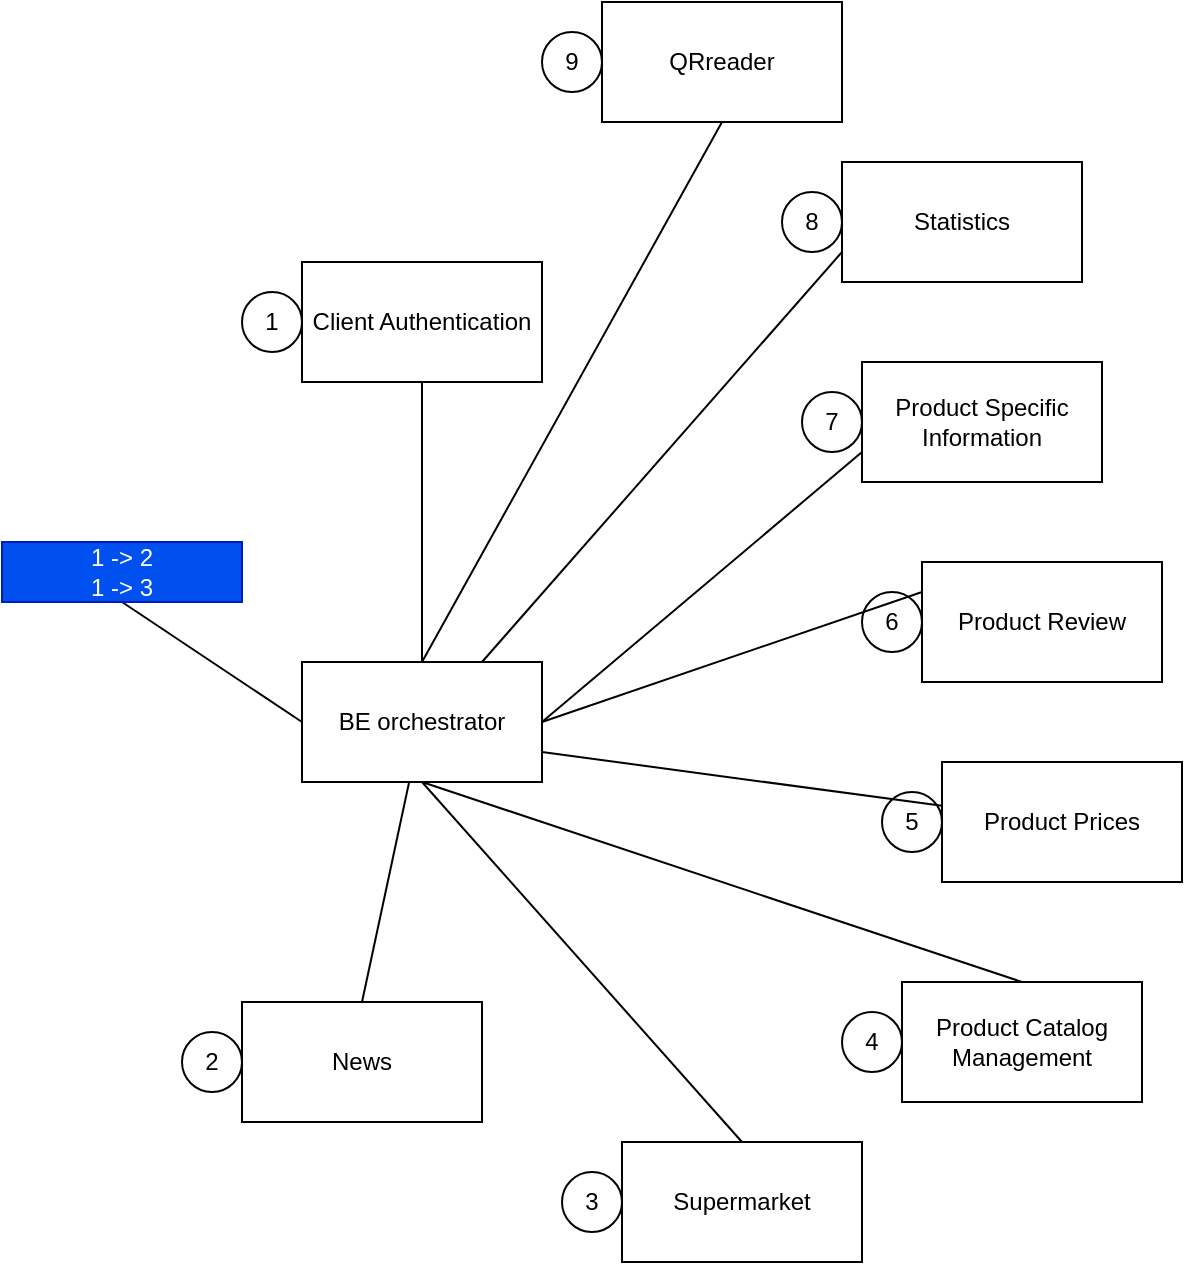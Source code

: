 <mxfile>
    <diagram id="LmGmQ72dtOYCiAaTyMB5" name="Page-1">
        <mxGraphModel dx="1560" dy="692" grid="1" gridSize="10" guides="1" tooltips="1" connect="1" arrows="1" fold="1" page="1" pageScale="1" pageWidth="850" pageHeight="1100" math="0" shadow="0">
            <root>
                <mxCell id="0"/>
                <mxCell id="1" parent="0"/>
                <mxCell id="3" style="edgeStyle=none;html=1;exitX=0.5;exitY=0;exitDx=0;exitDy=0;startArrow=none;startFill=0;endArrow=none;endFill=0;" edge="1" parent="1" source="2" target="4">
                    <mxGeometry relative="1" as="geometry">
                        <mxPoint x="280" y="320" as="targetPoint"/>
                    </mxGeometry>
                </mxCell>
                <mxCell id="9" style="edgeStyle=none;html=1;entryX=0.5;entryY=0;entryDx=0;entryDy=0;startArrow=none;startFill=0;endArrow=none;endFill=0;" edge="1" parent="1" source="2" target="6">
                    <mxGeometry relative="1" as="geometry"/>
                </mxCell>
                <mxCell id="2" value="BE orchestrator" style="rounded=0;whiteSpace=wrap;html=1;" vertex="1" parent="1">
                    <mxGeometry x="80" y="400" width="120" height="60" as="geometry"/>
                </mxCell>
                <mxCell id="11" style="edgeStyle=none;html=1;exitX=0.5;exitY=1;exitDx=0;exitDy=0;entryX=0;entryY=0.5;entryDx=0;entryDy=0;startArrow=none;startFill=0;endArrow=none;endFill=0;" edge="1" parent="1" source="10" target="2">
                    <mxGeometry relative="1" as="geometry"/>
                </mxCell>
                <mxCell id="10" value="1 -&amp;gt; 2&lt;br&gt;1 -&amp;gt; 3" style="rounded=0;whiteSpace=wrap;html=1;fillColor=#0050ef;fontColor=#ffffff;strokeColor=#001DBC;" vertex="1" parent="1">
                    <mxGeometry x="-70" y="340" width="120" height="30" as="geometry"/>
                </mxCell>
                <mxCell id="16" style="edgeStyle=none;html=1;entryX=0.5;entryY=0;entryDx=0;entryDy=0;startArrow=none;startFill=0;endArrow=none;endFill=0;exitX=0.5;exitY=1;exitDx=0;exitDy=0;" edge="1" target="14" parent="1" source="2">
                    <mxGeometry relative="1" as="geometry">
                        <mxPoint x="326.667" y="400" as="sourcePoint"/>
                    </mxGeometry>
                </mxCell>
                <mxCell id="19" value="" style="group" vertex="1" connectable="0" parent="1">
                    <mxGeometry x="20" y="570" width="150" height="60" as="geometry"/>
                </mxCell>
                <mxCell id="6" value="News" style="rounded=0;whiteSpace=wrap;html=1;" vertex="1" parent="19">
                    <mxGeometry x="30" width="120" height="60" as="geometry"/>
                </mxCell>
                <mxCell id="13" value="2" style="ellipse;whiteSpace=wrap;html=1;aspect=fixed;" vertex="1" parent="19">
                    <mxGeometry y="15" width="30" height="30" as="geometry"/>
                </mxCell>
                <mxCell id="20" value="" style="group" vertex="1" connectable="0" parent="1">
                    <mxGeometry x="50" y="200" width="150" height="60" as="geometry"/>
                </mxCell>
                <mxCell id="4" value="Client Authentication" style="rounded=0;whiteSpace=wrap;html=1;" vertex="1" parent="20">
                    <mxGeometry x="30" width="120" height="60" as="geometry"/>
                </mxCell>
                <mxCell id="8" value="1" style="ellipse;whiteSpace=wrap;html=1;aspect=fixed;" vertex="1" parent="20">
                    <mxGeometry y="15" width="30" height="30" as="geometry"/>
                </mxCell>
                <mxCell id="21" value="" style="group" vertex="1" connectable="0" parent="1">
                    <mxGeometry x="210" y="640" width="150" height="60" as="geometry"/>
                </mxCell>
                <mxCell id="14" value="Supermarket" style="rounded=0;whiteSpace=wrap;html=1;" vertex="1" parent="21">
                    <mxGeometry x="30" width="120" height="60" as="geometry"/>
                </mxCell>
                <mxCell id="15" value="3" style="ellipse;whiteSpace=wrap;html=1;aspect=fixed;" vertex="1" parent="21">
                    <mxGeometry y="15" width="30" height="30" as="geometry"/>
                </mxCell>
                <mxCell id="22" value="" style="group" vertex="1" connectable="0" parent="1">
                    <mxGeometry x="350" y="560" width="150" height="60" as="geometry"/>
                </mxCell>
                <mxCell id="23" value="Product Catalog Management" style="rounded=0;whiteSpace=wrap;html=1;" vertex="1" parent="22">
                    <mxGeometry x="30" width="120" height="60" as="geometry"/>
                </mxCell>
                <mxCell id="24" value="4" style="ellipse;whiteSpace=wrap;html=1;aspect=fixed;" vertex="1" parent="22">
                    <mxGeometry y="15" width="30" height="30" as="geometry"/>
                </mxCell>
                <mxCell id="25" style="edgeStyle=none;html=1;exitX=0.5;exitY=0;exitDx=0;exitDy=0;entryX=0.5;entryY=1;entryDx=0;entryDy=0;startArrow=none;startFill=0;endArrow=none;endFill=0;" edge="1" parent="1" source="23" target="2">
                    <mxGeometry relative="1" as="geometry"/>
                </mxCell>
                <mxCell id="26" value="" style="group" vertex="1" connectable="0" parent="1">
                    <mxGeometry x="370" y="450" width="150" height="60" as="geometry"/>
                </mxCell>
                <mxCell id="27" value="Product Prices" style="rounded=0;whiteSpace=wrap;html=1;" vertex="1" parent="26">
                    <mxGeometry x="30" width="120" height="60" as="geometry"/>
                </mxCell>
                <mxCell id="28" value="5" style="ellipse;whiteSpace=wrap;html=1;aspect=fixed;" vertex="1" parent="26">
                    <mxGeometry y="15" width="30" height="30" as="geometry"/>
                </mxCell>
                <mxCell id="29" value="" style="edgeStyle=none;html=1;startArrow=none;startFill=0;endArrow=none;endFill=0;entryX=1;entryY=0.75;entryDx=0;entryDy=0;" edge="1" parent="1" source="27" target="2">
                    <mxGeometry relative="1" as="geometry"/>
                </mxCell>
                <mxCell id="30" value="" style="group" vertex="1" connectable="0" parent="1">
                    <mxGeometry x="360" y="350" width="150" height="60" as="geometry"/>
                </mxCell>
                <mxCell id="31" value="Product Review" style="rounded=0;whiteSpace=wrap;html=1;" vertex="1" parent="30">
                    <mxGeometry x="30" width="120" height="60" as="geometry"/>
                </mxCell>
                <mxCell id="32" value="6" style="ellipse;whiteSpace=wrap;html=1;aspect=fixed;" vertex="1" parent="30">
                    <mxGeometry y="15" width="30" height="30" as="geometry"/>
                </mxCell>
                <mxCell id="33" style="edgeStyle=none;html=1;exitX=0;exitY=0.25;exitDx=0;exitDy=0;startArrow=none;startFill=0;endArrow=none;endFill=0;entryX=1;entryY=0.5;entryDx=0;entryDy=0;" edge="1" parent="1" source="31" target="2">
                    <mxGeometry relative="1" as="geometry"/>
                </mxCell>
                <mxCell id="34" value="" style="group" vertex="1" connectable="0" parent="1">
                    <mxGeometry x="330" y="250" width="150" height="60" as="geometry"/>
                </mxCell>
                <mxCell id="35" value="Product Specific Information" style="rounded=0;whiteSpace=wrap;html=1;" vertex="1" parent="34">
                    <mxGeometry x="30" width="120" height="60" as="geometry"/>
                </mxCell>
                <mxCell id="36" value="7" style="ellipse;whiteSpace=wrap;html=1;aspect=fixed;" vertex="1" parent="34">
                    <mxGeometry y="15" width="30" height="30" as="geometry"/>
                </mxCell>
                <mxCell id="37" style="edgeStyle=none;html=1;exitX=0;exitY=0.75;exitDx=0;exitDy=0;entryX=1;entryY=0.5;entryDx=0;entryDy=0;startArrow=none;startFill=0;endArrow=none;endFill=0;" edge="1" parent="1" source="35" target="2">
                    <mxGeometry relative="1" as="geometry"/>
                </mxCell>
                <mxCell id="38" value="" style="group" vertex="1" connectable="0" parent="1">
                    <mxGeometry x="320" y="150" width="150" height="60" as="geometry"/>
                </mxCell>
                <mxCell id="39" value="Statistics" style="rounded=0;whiteSpace=wrap;html=1;" vertex="1" parent="38">
                    <mxGeometry x="30" width="120" height="60" as="geometry"/>
                </mxCell>
                <mxCell id="40" value="8" style="ellipse;whiteSpace=wrap;html=1;aspect=fixed;" vertex="1" parent="38">
                    <mxGeometry y="15" width="30" height="30" as="geometry"/>
                </mxCell>
                <mxCell id="41" style="edgeStyle=none;html=1;exitX=0;exitY=0.75;exitDx=0;exitDy=0;entryX=0.75;entryY=0;entryDx=0;entryDy=0;startArrow=none;startFill=0;endArrow=none;endFill=0;" edge="1" parent="1" source="39" target="2">
                    <mxGeometry relative="1" as="geometry"/>
                </mxCell>
                <mxCell id="42" value="" style="group" vertex="1" connectable="0" parent="1">
                    <mxGeometry x="200" y="70" width="150" height="60" as="geometry"/>
                </mxCell>
                <mxCell id="43" value="QRreader" style="rounded=0;whiteSpace=wrap;html=1;" vertex="1" parent="42">
                    <mxGeometry x="30" width="120" height="60" as="geometry"/>
                </mxCell>
                <mxCell id="44" value="9" style="ellipse;whiteSpace=wrap;html=1;aspect=fixed;" vertex="1" parent="42">
                    <mxGeometry y="15" width="30" height="30" as="geometry"/>
                </mxCell>
                <mxCell id="45" style="edgeStyle=none;html=1;exitX=0.5;exitY=1;exitDx=0;exitDy=0;entryX=0.5;entryY=0;entryDx=0;entryDy=0;startArrow=none;startFill=0;endArrow=none;endFill=0;" edge="1" parent="1" source="43" target="2">
                    <mxGeometry relative="1" as="geometry"/>
                </mxCell>
            </root>
        </mxGraphModel>
    </diagram>
</mxfile>